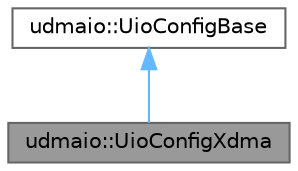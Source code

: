 digraph "udmaio::UioConfigXdma"
{
 // INTERACTIVE_SVG=YES
 // LATEX_PDF_SIZE
  bgcolor="transparent";
  edge [fontname=Helvetica,fontsize=10,labelfontname=Helvetica,labelfontsize=10];
  node [fontname=Helvetica,fontsize=10,shape=box,height=0.2,width=0.4];
  Node1 [label="udmaio::UioConfigXdma",height=0.2,width=0.4,color="gray40", fillcolor="grey60", style="filled", fontcolor="black",tooltip="Creates HwAccessor from UioDeviceLocation (XDMA version)"];
  Node2 -> Node1 [dir="back",color="steelblue1",style="solid"];
  Node2 [label="udmaio::UioConfigBase",height=0.2,width=0.4,color="gray40", fillcolor="white", style="filled",URL="$classudmaio_1_1_uio_config_base.html",tooltip="Base class for HwAccessor creation."];
}
